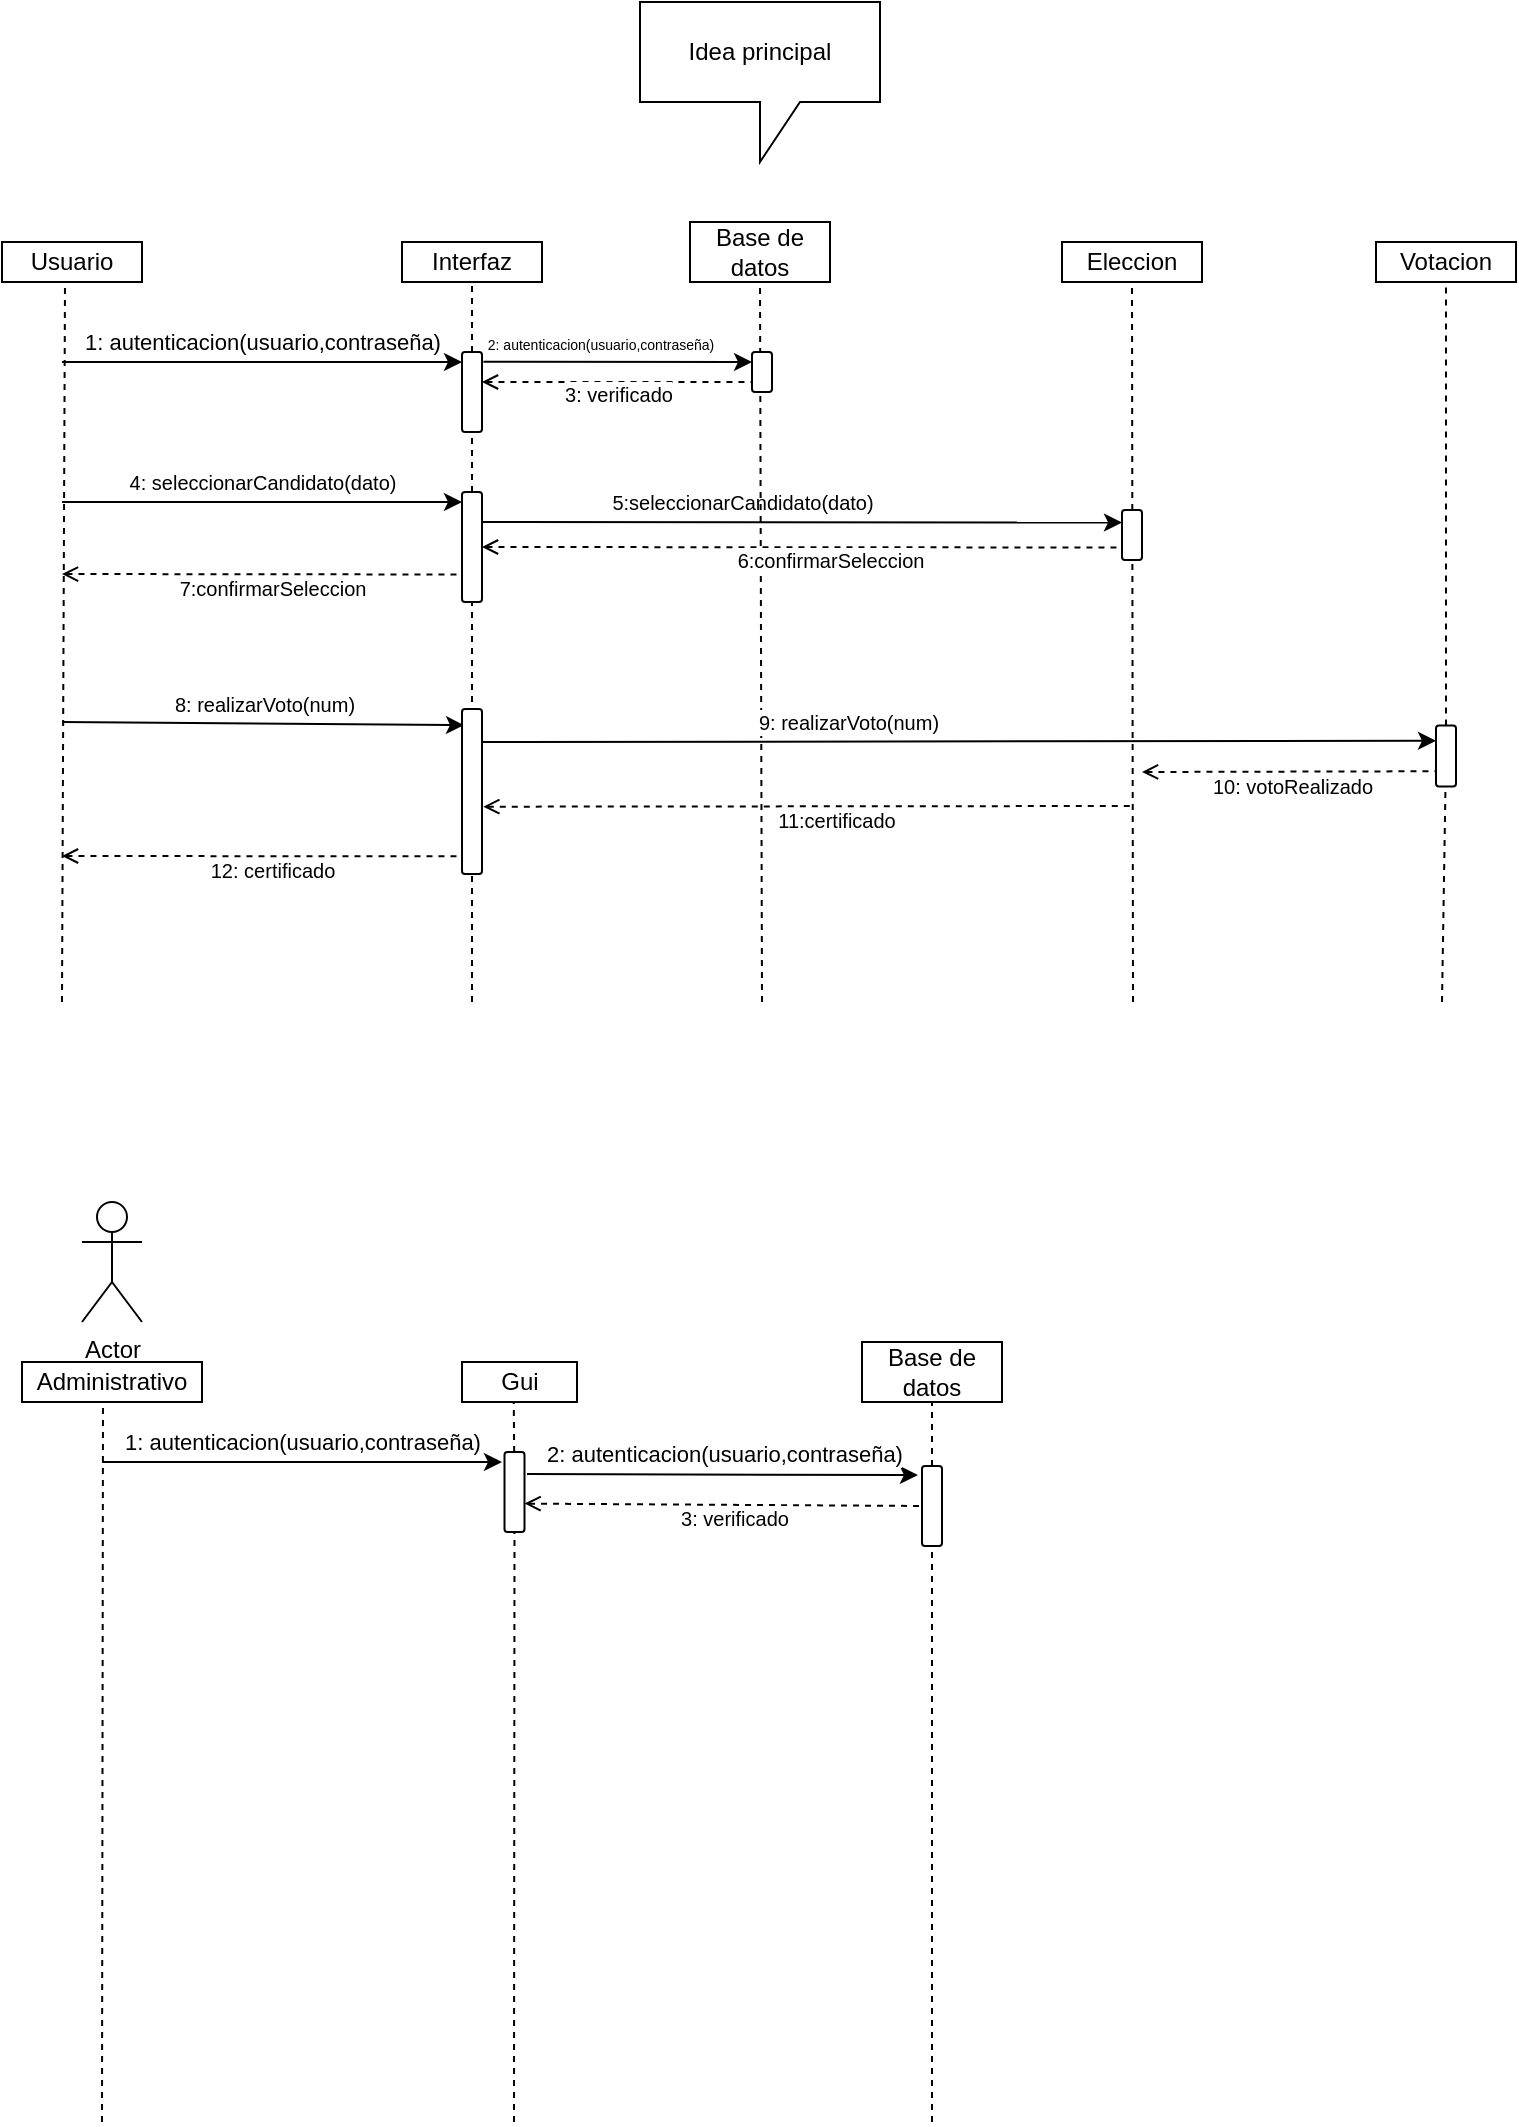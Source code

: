 <mxfile version="21.3.3" type="github">
  <diagram name="Página-1" id="lVVp2TQSh0Q2pHXrriCY">
    <mxGraphModel dx="683" dy="1533" grid="1" gridSize="10" guides="1" tooltips="1" connect="1" arrows="1" fold="1" page="1" pageScale="1" pageWidth="827" pageHeight="1169" math="0" shadow="0">
      <root>
        <mxCell id="0" />
        <mxCell id="1" parent="0" />
        <mxCell id="K4RC7GFQoaODHSmfSlVZ-1" value="Usuario" style="rounded=0;whiteSpace=wrap;html=1;" parent="1" vertex="1">
          <mxGeometry x="70" y="60" width="70" height="20" as="geometry" />
        </mxCell>
        <mxCell id="K4RC7GFQoaODHSmfSlVZ-2" value="" style="endArrow=none;dashed=1;html=1;rounded=0;entryX=0.45;entryY=1;entryDx=0;entryDy=0;entryPerimeter=0;" parent="1" target="K4RC7GFQoaODHSmfSlVZ-1" edge="1">
          <mxGeometry width="50" height="50" relative="1" as="geometry">
            <mxPoint x="100" y="440" as="sourcePoint" />
            <mxPoint x="440" y="210" as="targetPoint" />
          </mxGeometry>
        </mxCell>
        <mxCell id="K4RC7GFQoaODHSmfSlVZ-3" value="Interfaz" style="rounded=0;whiteSpace=wrap;html=1;" parent="1" vertex="1">
          <mxGeometry x="270" y="60" width="70" height="20" as="geometry" />
        </mxCell>
        <mxCell id="K4RC7GFQoaODHSmfSlVZ-4" value="" style="endArrow=none;dashed=1;html=1;rounded=0;entryX=0.5;entryY=1;entryDx=0;entryDy=0;startSize=6;" parent="1" source="K4RC7GFQoaODHSmfSlVZ-7" target="K4RC7GFQoaODHSmfSlVZ-3" edge="1">
          <mxGeometry width="50" height="50" relative="1" as="geometry">
            <mxPoint x="305" y="440" as="sourcePoint" />
            <mxPoint x="274.5" y="90" as="targetPoint" />
          </mxGeometry>
        </mxCell>
        <mxCell id="K4RC7GFQoaODHSmfSlVZ-5" value="" style="endArrow=classic;html=1;rounded=0;" parent="1" edge="1">
          <mxGeometry width="50" height="50" relative="1" as="geometry">
            <mxPoint x="100" y="120" as="sourcePoint" />
            <mxPoint x="300" y="120" as="targetPoint" />
          </mxGeometry>
        </mxCell>
        <mxCell id="K4RC7GFQoaODHSmfSlVZ-6" value="1: autenticacion(usuario,contraseña)" style="edgeLabel;html=1;align=center;verticalAlign=middle;resizable=0;points=[];" parent="K4RC7GFQoaODHSmfSlVZ-5" vertex="1" connectable="0">
          <mxGeometry x="-0.4" y="1" relative="1" as="geometry">
            <mxPoint x="40" y="-9" as="offset" />
          </mxGeometry>
        </mxCell>
        <mxCell id="K4RC7GFQoaODHSmfSlVZ-11" value="" style="endArrow=none;dashed=1;html=1;rounded=0;entryX=0;entryY=0.5;entryDx=0;entryDy=0;startSize=6;" parent="1" source="K4RC7GFQoaODHSmfSlVZ-24" target="K4RC7GFQoaODHSmfSlVZ-7" edge="1">
          <mxGeometry width="50" height="50" relative="1" as="geometry">
            <mxPoint x="305" y="440" as="sourcePoint" />
            <mxPoint x="305" y="80" as="targetPoint" />
            <Array as="points" />
          </mxGeometry>
        </mxCell>
        <mxCell id="K4RC7GFQoaODHSmfSlVZ-7" value="" style="rounded=1;whiteSpace=wrap;html=1;rotation=90;" parent="1" vertex="1">
          <mxGeometry x="285" y="130" width="40" height="10" as="geometry" />
        </mxCell>
        <mxCell id="K4RC7GFQoaODHSmfSlVZ-13" value="Base de datos" style="rounded=0;whiteSpace=wrap;html=1;" parent="1" vertex="1">
          <mxGeometry x="414" y="50" width="70" height="30" as="geometry" />
        </mxCell>
        <mxCell id="K4RC7GFQoaODHSmfSlVZ-16" value="" style="endArrow=classic;html=1;rounded=0;exitX=0.121;exitY=-0.071;exitDx=0;exitDy=0;exitPerimeter=0;entryX=0.25;entryY=1;entryDx=0;entryDy=0;" parent="1" source="K4RC7GFQoaODHSmfSlVZ-7" target="K4RC7GFQoaODHSmfSlVZ-15" edge="1">
          <mxGeometry width="50" height="50" relative="1" as="geometry">
            <mxPoint x="250" y="120" as="sourcePoint" />
            <mxPoint x="440" y="120" as="targetPoint" />
          </mxGeometry>
        </mxCell>
        <mxCell id="K4RC7GFQoaODHSmfSlVZ-17" value="&lt;font style=&quot;font-size: 7px;&quot;&gt;2: autenticacion(usuario,contraseña)&lt;/font&gt;" style="edgeLabel;html=1;align=center;verticalAlign=middle;resizable=0;points=[];" parent="K4RC7GFQoaODHSmfSlVZ-16" vertex="1" connectable="0">
          <mxGeometry x="-0.4" y="1" relative="1" as="geometry">
            <mxPoint x="18" y="-9" as="offset" />
          </mxGeometry>
        </mxCell>
        <mxCell id="K4RC7GFQoaODHSmfSlVZ-18" value="" style="endArrow=none;dashed=1;html=1;rounded=0;entryX=0.75;entryY=1;entryDx=0;entryDy=0;exitX=0.375;exitY=0;exitDx=0;exitDy=0;startArrow=open;startFill=0;exitPerimeter=0;" parent="1" source="K4RC7GFQoaODHSmfSlVZ-7" target="K4RC7GFQoaODHSmfSlVZ-15" edge="1">
          <mxGeometry width="50" height="50" relative="1" as="geometry">
            <mxPoint x="260" y="180" as="sourcePoint" />
            <mxPoint x="310" y="130" as="targetPoint" />
          </mxGeometry>
        </mxCell>
        <mxCell id="K4RC7GFQoaODHSmfSlVZ-19" value="&lt;font style=&quot;font-size: 10px;&quot;&gt;3: verificado&lt;/font&gt;" style="edgeLabel;html=1;align=center;verticalAlign=middle;resizable=0;points=[];" parent="K4RC7GFQoaODHSmfSlVZ-18" vertex="1" connectable="0">
          <mxGeometry x="0.14" y="-2" relative="1" as="geometry">
            <mxPoint x="-9" y="4" as="offset" />
          </mxGeometry>
        </mxCell>
        <mxCell id="K4RC7GFQoaODHSmfSlVZ-20" value="Eleccion" style="rounded=0;whiteSpace=wrap;html=1;" parent="1" vertex="1">
          <mxGeometry x="600" y="60" width="70" height="20" as="geometry" />
        </mxCell>
        <mxCell id="K4RC7GFQoaODHSmfSlVZ-21" value="" style="endArrow=none;dashed=1;html=1;rounded=0;entryX=0.5;entryY=1;entryDx=0;entryDy=0;startSize=6;" parent="1" target="K4RC7GFQoaODHSmfSlVZ-20" edge="1">
          <mxGeometry width="50" height="50" relative="1" as="geometry">
            <mxPoint x="635.5" y="440" as="sourcePoint" />
            <mxPoint x="634.5" y="80" as="targetPoint" />
            <Array as="points" />
          </mxGeometry>
        </mxCell>
        <mxCell id="K4RC7GFQoaODHSmfSlVZ-22" value="" style="endArrow=classic;html=1;rounded=0;" parent="1" edge="1">
          <mxGeometry width="50" height="50" relative="1" as="geometry">
            <mxPoint x="100" y="190" as="sourcePoint" />
            <mxPoint x="300" y="190" as="targetPoint" />
          </mxGeometry>
        </mxCell>
        <mxCell id="K4RC7GFQoaODHSmfSlVZ-23" value="&lt;font style=&quot;font-size: 10px;&quot;&gt;4: seleccionarCandidato(dato)&lt;/font&gt;" style="edgeLabel;html=1;align=center;verticalAlign=middle;resizable=0;points=[];" parent="K4RC7GFQoaODHSmfSlVZ-22" vertex="1" connectable="0">
          <mxGeometry x="-0.4" y="1" relative="1" as="geometry">
            <mxPoint x="40" y="-9" as="offset" />
          </mxGeometry>
        </mxCell>
        <mxCell id="K4RC7GFQoaODHSmfSlVZ-25" value="" style="endArrow=none;dashed=1;html=1;rounded=0;entryX=0;entryY=0.5;entryDx=0;entryDy=0;startSize=6;" parent="1" target="K4RC7GFQoaODHSmfSlVZ-24" edge="1">
          <mxGeometry width="50" height="50" relative="1" as="geometry">
            <mxPoint x="305" y="440" as="sourcePoint" />
            <mxPoint x="305" y="115" as="targetPoint" />
            <Array as="points" />
          </mxGeometry>
        </mxCell>
        <mxCell id="K4RC7GFQoaODHSmfSlVZ-24" value="" style="rounded=1;whiteSpace=wrap;html=1;rotation=90;" parent="1" vertex="1">
          <mxGeometry x="277.5" y="207.5" width="55" height="10" as="geometry" />
        </mxCell>
        <mxCell id="K4RC7GFQoaODHSmfSlVZ-26" value="" style="endArrow=classic;html=1;rounded=0;exitX=0.121;exitY=-0.071;exitDx=0;exitDy=0;exitPerimeter=0;entryX=0.25;entryY=1;entryDx=0;entryDy=0;" parent="1" target="K4RC7GFQoaODHSmfSlVZ-32" edge="1">
          <mxGeometry width="50" height="50" relative="1" as="geometry">
            <mxPoint x="310" y="200" as="sourcePoint" />
            <mxPoint x="630" y="200" as="targetPoint" />
          </mxGeometry>
        </mxCell>
        <mxCell id="K4RC7GFQoaODHSmfSlVZ-27" value="&lt;font style=&quot;font-size: 10px;&quot;&gt;5:seleccionarCandidato(dato)&lt;/font&gt;" style="edgeLabel;html=1;align=center;verticalAlign=middle;resizable=0;points=[];" parent="K4RC7GFQoaODHSmfSlVZ-26" vertex="1" connectable="0">
          <mxGeometry x="-0.4" y="1" relative="1" as="geometry">
            <mxPoint x="34" y="-9" as="offset" />
          </mxGeometry>
        </mxCell>
        <mxCell id="K4RC7GFQoaODHSmfSlVZ-31" value="" style="endArrow=none;dashed=1;html=1;rounded=0;startSize=6;entryX=0.5;entryY=1;entryDx=0;entryDy=0;" parent="1" target="K4RC7GFQoaODHSmfSlVZ-13" edge="1">
          <mxGeometry width="50" height="50" relative="1" as="geometry">
            <mxPoint x="450" y="440" as="sourcePoint" />
            <mxPoint x="450" y="213" as="targetPoint" />
            <Array as="points" />
          </mxGeometry>
        </mxCell>
        <mxCell id="K4RC7GFQoaODHSmfSlVZ-15" value="" style="rounded=1;whiteSpace=wrap;html=1;rotation=90;" parent="1" vertex="1">
          <mxGeometry x="440" y="120" width="20" height="10" as="geometry" />
        </mxCell>
        <mxCell id="K4RC7GFQoaODHSmfSlVZ-32" value="" style="rounded=1;whiteSpace=wrap;html=1;rotation=90;" parent="1" vertex="1">
          <mxGeometry x="622.5" y="201.5" width="25" height="10" as="geometry" />
        </mxCell>
        <mxCell id="K4RC7GFQoaODHSmfSlVZ-33" value="" style="endArrow=none;dashed=1;html=1;rounded=0;entryX=0.75;entryY=1;entryDx=0;entryDy=0;exitX=0.5;exitY=0;exitDx=0;exitDy=0;startArrow=open;startFill=0;" parent="1" source="K4RC7GFQoaODHSmfSlVZ-24" target="K4RC7GFQoaODHSmfSlVZ-32" edge="1">
          <mxGeometry width="50" height="50" relative="1" as="geometry">
            <mxPoint x="490" y="209" as="sourcePoint" />
            <mxPoint x="625" y="209" as="targetPoint" />
          </mxGeometry>
        </mxCell>
        <mxCell id="K4RC7GFQoaODHSmfSlVZ-34" value="&lt;font style=&quot;font-size: 10px;&quot;&gt;6:confirmarSeleccion&lt;/font&gt;" style="edgeLabel;html=1;align=center;verticalAlign=middle;resizable=0;points=[];" parent="K4RC7GFQoaODHSmfSlVZ-33" vertex="1" connectable="0">
          <mxGeometry x="0.14" y="-2" relative="1" as="geometry">
            <mxPoint x="-9" y="4" as="offset" />
          </mxGeometry>
        </mxCell>
        <mxCell id="K4RC7GFQoaODHSmfSlVZ-35" value="" style="endArrow=none;dashed=1;html=1;rounded=0;entryX=0.75;entryY=1;entryDx=0;entryDy=0;startArrow=open;startFill=0;" parent="1" target="K4RC7GFQoaODHSmfSlVZ-24" edge="1">
          <mxGeometry width="50" height="50" relative="1" as="geometry">
            <mxPoint x="100" y="226" as="sourcePoint" />
            <mxPoint x="290" y="230" as="targetPoint" />
          </mxGeometry>
        </mxCell>
        <mxCell id="K4RC7GFQoaODHSmfSlVZ-36" value="&lt;font style=&quot;font-size: 10px;&quot;&gt;7:confirmarSeleccion&lt;/font&gt;" style="edgeLabel;html=1;align=center;verticalAlign=middle;resizable=0;points=[];" parent="K4RC7GFQoaODHSmfSlVZ-35" vertex="1" connectable="0">
          <mxGeometry x="0.14" y="-3" relative="1" as="geometry">
            <mxPoint x="-9" y="4" as="offset" />
          </mxGeometry>
        </mxCell>
        <mxCell id="K4RC7GFQoaODHSmfSlVZ-37" value="" style="endArrow=classic;html=1;rounded=0;entryX=0.098;entryY=0.9;entryDx=0;entryDy=0;entryPerimeter=0;" parent="1" target="K4RC7GFQoaODHSmfSlVZ-40" edge="1">
          <mxGeometry width="50" height="50" relative="1" as="geometry">
            <mxPoint x="100" y="300" as="sourcePoint" />
            <mxPoint x="290" y="301" as="targetPoint" />
          </mxGeometry>
        </mxCell>
        <mxCell id="K4RC7GFQoaODHSmfSlVZ-38" value="&lt;font style=&quot;font-size: 10px;&quot;&gt;8: realizarVoto(num)&lt;/font&gt;" style="edgeLabel;html=1;align=center;verticalAlign=middle;resizable=0;points=[];" parent="K4RC7GFQoaODHSmfSlVZ-37" vertex="1" connectable="0">
          <mxGeometry x="-0.4" y="1" relative="1" as="geometry">
            <mxPoint x="40" y="-9" as="offset" />
          </mxGeometry>
        </mxCell>
        <mxCell id="K4RC7GFQoaODHSmfSlVZ-40" value="" style="rounded=1;whiteSpace=wrap;html=1;rotation=90;" parent="1" vertex="1">
          <mxGeometry x="263.75" y="329.75" width="82.5" height="10" as="geometry" />
        </mxCell>
        <mxCell id="K4RC7GFQoaODHSmfSlVZ-41" value="Votacion" style="rounded=0;whiteSpace=wrap;html=1;" parent="1" vertex="1">
          <mxGeometry x="757" y="60" width="70" height="20" as="geometry" />
        </mxCell>
        <mxCell id="K4RC7GFQoaODHSmfSlVZ-42" value="" style="endArrow=none;dashed=1;html=1;rounded=0;startSize=6;" parent="1" source="K4RC7GFQoaODHSmfSlVZ-45" target="K4RC7GFQoaODHSmfSlVZ-41" edge="1">
          <mxGeometry width="50" height="50" relative="1" as="geometry">
            <mxPoint x="790" y="440" as="sourcePoint" />
            <mxPoint x="645" y="90" as="targetPoint" />
            <Array as="points" />
          </mxGeometry>
        </mxCell>
        <mxCell id="K4RC7GFQoaODHSmfSlVZ-43" value="" style="endArrow=classic;html=1;rounded=0;exitX=0.2;exitY=0;exitDx=0;exitDy=0;entryX=0.25;entryY=1;entryDx=0;entryDy=0;exitPerimeter=0;" parent="1" source="K4RC7GFQoaODHSmfSlVZ-40" target="K4RC7GFQoaODHSmfSlVZ-45" edge="1">
          <mxGeometry width="50" height="50" relative="1" as="geometry">
            <mxPoint x="313" y="310" as="sourcePoint" />
            <mxPoint x="770" y="310" as="targetPoint" />
          </mxGeometry>
        </mxCell>
        <mxCell id="K4RC7GFQoaODHSmfSlVZ-44" value="&lt;font style=&quot;font-size: 10px;&quot;&gt;9: realizarVoto(num)&lt;/font&gt;" style="edgeLabel;html=1;align=center;verticalAlign=middle;resizable=0;points=[];" parent="K4RC7GFQoaODHSmfSlVZ-43" vertex="1" connectable="0">
          <mxGeometry x="-0.4" y="1" relative="1" as="geometry">
            <mxPoint x="40" y="-9" as="offset" />
          </mxGeometry>
        </mxCell>
        <mxCell id="K4RC7GFQoaODHSmfSlVZ-46" value="" style="endArrow=none;dashed=1;html=1;rounded=0;startSize=6;" parent="1" target="K4RC7GFQoaODHSmfSlVZ-45" edge="1">
          <mxGeometry width="50" height="50" relative="1" as="geometry">
            <mxPoint x="790" y="440" as="sourcePoint" />
            <mxPoint x="792" y="80" as="targetPoint" />
            <Array as="points" />
          </mxGeometry>
        </mxCell>
        <mxCell id="K4RC7GFQoaODHSmfSlVZ-45" value="" style="rounded=1;whiteSpace=wrap;html=1;rotation=90;" parent="1" vertex="1">
          <mxGeometry x="776.75" y="312" width="30.5" height="10" as="geometry" />
        </mxCell>
        <mxCell id="K4RC7GFQoaODHSmfSlVZ-48" value="" style="endArrow=none;dashed=1;html=1;rounded=0;entryX=0.75;entryY=1;entryDx=0;entryDy=0;startArrow=open;startFill=0;" parent="1" target="K4RC7GFQoaODHSmfSlVZ-45" edge="1">
          <mxGeometry width="50" height="50" relative="1" as="geometry">
            <mxPoint x="640" y="325" as="sourcePoint" />
            <mxPoint x="640" y="223" as="targetPoint" />
          </mxGeometry>
        </mxCell>
        <mxCell id="K4RC7GFQoaODHSmfSlVZ-49" value="&lt;font style=&quot;font-size: 10px;&quot;&gt;10: votoRealizado&lt;/font&gt;" style="edgeLabel;html=1;align=center;verticalAlign=middle;resizable=0;points=[];" parent="K4RC7GFQoaODHSmfSlVZ-48" vertex="1" connectable="0">
          <mxGeometry x="0.14" y="-2" relative="1" as="geometry">
            <mxPoint x="-9" y="5" as="offset" />
          </mxGeometry>
        </mxCell>
        <mxCell id="K4RC7GFQoaODHSmfSlVZ-50" value="" style="endArrow=none;dashed=1;html=1;rounded=0;startArrow=open;startFill=0;exitX=0.592;exitY=-0.066;exitDx=0;exitDy=0;exitPerimeter=0;" parent="1" source="K4RC7GFQoaODHSmfSlVZ-40" edge="1">
          <mxGeometry width="50" height="50" relative="1" as="geometry">
            <mxPoint x="325" y="340" as="sourcePoint" />
            <mxPoint x="635" y="342" as="targetPoint" />
          </mxGeometry>
        </mxCell>
        <mxCell id="K4RC7GFQoaODHSmfSlVZ-51" value="&lt;span style=&quot;font-size: 10px;&quot;&gt;11:certificado&lt;/span&gt;" style="edgeLabel;html=1;align=center;verticalAlign=middle;resizable=0;points=[];" parent="K4RC7GFQoaODHSmfSlVZ-50" vertex="1" connectable="0">
          <mxGeometry x="0.14" y="-2" relative="1" as="geometry">
            <mxPoint x="-9" y="5" as="offset" />
          </mxGeometry>
        </mxCell>
        <mxCell id="K4RC7GFQoaODHSmfSlVZ-52" value="" style="endArrow=none;dashed=1;html=1;rounded=0;entryX=0.893;entryY=0.969;entryDx=0;entryDy=0;startArrow=open;startFill=0;entryPerimeter=0;" parent="1" target="K4RC7GFQoaODHSmfSlVZ-40" edge="1">
          <mxGeometry width="50" height="50" relative="1" as="geometry">
            <mxPoint x="100" y="367" as="sourcePoint" />
            <mxPoint x="285" y="350" as="targetPoint" />
          </mxGeometry>
        </mxCell>
        <mxCell id="K4RC7GFQoaODHSmfSlVZ-53" value="&lt;font style=&quot;font-size: 10px;&quot;&gt;12: certificado&lt;/font&gt;" style="edgeLabel;html=1;align=center;verticalAlign=middle;resizable=0;points=[];" parent="K4RC7GFQoaODHSmfSlVZ-52" vertex="1" connectable="0">
          <mxGeometry x="0.14" y="-2" relative="1" as="geometry">
            <mxPoint x="-9" y="5" as="offset" />
          </mxGeometry>
        </mxCell>
        <mxCell id="vEYUveF9crxNE4RdPcDe-2" value="Idea principal" style="shape=callout;whiteSpace=wrap;html=1;perimeter=calloutPerimeter;" vertex="1" parent="1">
          <mxGeometry x="389" y="-60" width="120" height="80" as="geometry" />
        </mxCell>
        <mxCell id="vEYUveF9crxNE4RdPcDe-7" value="Administrativo" style="rounded=0;whiteSpace=wrap;html=1;" vertex="1" parent="1">
          <mxGeometry x="80" y="620" width="90" height="20" as="geometry" />
        </mxCell>
        <mxCell id="vEYUveF9crxNE4RdPcDe-8" value="" style="endArrow=none;dashed=1;html=1;rounded=0;entryX=0.45;entryY=1;entryDx=0;entryDy=0;entryPerimeter=0;" edge="1" parent="1" target="vEYUveF9crxNE4RdPcDe-7">
          <mxGeometry width="50" height="50" relative="1" as="geometry">
            <mxPoint x="120" y="1000" as="sourcePoint" />
            <mxPoint x="460" y="770" as="targetPoint" />
          </mxGeometry>
        </mxCell>
        <mxCell id="vEYUveF9crxNE4RdPcDe-11" value="Actor" style="shape=umlActor;verticalLabelPosition=bottom;verticalAlign=top;html=1;outlineConnect=0;" vertex="1" parent="1">
          <mxGeometry x="110" y="540" width="30" height="60" as="geometry" />
        </mxCell>
        <mxCell id="vEYUveF9crxNE4RdPcDe-17" value="Gui" style="rounded=0;whiteSpace=wrap;html=1;" vertex="1" parent="1">
          <mxGeometry x="300" y="620" width="57.5" height="20" as="geometry" />
        </mxCell>
        <mxCell id="vEYUveF9crxNE4RdPcDe-18" value="" style="endArrow=none;dashed=1;html=1;rounded=0;entryX=0.45;entryY=1;entryDx=0;entryDy=0;entryPerimeter=0;" edge="1" parent="1" target="vEYUveF9crxNE4RdPcDe-17" source="vEYUveF9crxNE4RdPcDe-21">
          <mxGeometry width="50" height="50" relative="1" as="geometry">
            <mxPoint x="325.5" y="1000" as="sourcePoint" />
            <mxPoint x="670" y="770" as="targetPoint" />
          </mxGeometry>
        </mxCell>
        <mxCell id="vEYUveF9crxNE4RdPcDe-19" value="" style="endArrow=classic;html=1;rounded=0;" edge="1" parent="1">
          <mxGeometry width="50" height="50" relative="1" as="geometry">
            <mxPoint x="120" y="670" as="sourcePoint" />
            <mxPoint x="320" y="670" as="targetPoint" />
          </mxGeometry>
        </mxCell>
        <mxCell id="vEYUveF9crxNE4RdPcDe-20" value="1: autenticacion(usuario,contraseña)" style="edgeLabel;html=1;align=center;verticalAlign=middle;resizable=0;points=[];" vertex="1" connectable="0" parent="vEYUveF9crxNE4RdPcDe-19">
          <mxGeometry x="-0.4" y="1" relative="1" as="geometry">
            <mxPoint x="40" y="-9" as="offset" />
          </mxGeometry>
        </mxCell>
        <mxCell id="vEYUveF9crxNE4RdPcDe-22" value="" style="endArrow=none;dashed=1;html=1;rounded=0;entryX=1;entryY=0.5;entryDx=0;entryDy=0;" edge="1" parent="1" target="vEYUveF9crxNE4RdPcDe-21">
          <mxGeometry width="50" height="50" relative="1" as="geometry">
            <mxPoint x="326" y="1000" as="sourcePoint" />
            <mxPoint x="335.5" y="640" as="targetPoint" />
          </mxGeometry>
        </mxCell>
        <mxCell id="vEYUveF9crxNE4RdPcDe-21" value="" style="rounded=1;whiteSpace=wrap;html=1;rotation=90;" vertex="1" parent="1">
          <mxGeometry x="306.25" y="680" width="40" height="10" as="geometry" />
        </mxCell>
        <mxCell id="vEYUveF9crxNE4RdPcDe-23" value="Base de datos" style="rounded=0;whiteSpace=wrap;html=1;" vertex="1" parent="1">
          <mxGeometry x="500" y="610" width="70" height="30" as="geometry" />
        </mxCell>
        <mxCell id="vEYUveF9crxNE4RdPcDe-24" value="" style="endArrow=none;dashed=1;html=1;rounded=0;startSize=6;entryX=0.5;entryY=1;entryDx=0;entryDy=0;" edge="1" parent="1" target="vEYUveF9crxNE4RdPcDe-23" source="vEYUveF9crxNE4RdPcDe-28">
          <mxGeometry width="50" height="50" relative="1" as="geometry">
            <mxPoint x="535" y="1000" as="sourcePoint" />
            <mxPoint x="506" y="773" as="targetPoint" />
            <Array as="points" />
          </mxGeometry>
        </mxCell>
        <mxCell id="vEYUveF9crxNE4RdPcDe-26" value="" style="endArrow=classic;html=1;rounded=0;entryX=0.113;entryY=1.205;entryDx=0;entryDy=0;entryPerimeter=0;" edge="1" parent="1" target="vEYUveF9crxNE4RdPcDe-28">
          <mxGeometry width="50" height="50" relative="1" as="geometry">
            <mxPoint x="332.5" y="676" as="sourcePoint" />
            <mxPoint x="532.5" y="676" as="targetPoint" />
          </mxGeometry>
        </mxCell>
        <mxCell id="vEYUveF9crxNE4RdPcDe-27" value="2: autenticacion(usuario,contraseña)" style="edgeLabel;html=1;align=center;verticalAlign=middle;resizable=0;points=[];" vertex="1" connectable="0" parent="vEYUveF9crxNE4RdPcDe-26">
          <mxGeometry x="-0.4" y="1" relative="1" as="geometry">
            <mxPoint x="40" y="-9" as="offset" />
          </mxGeometry>
        </mxCell>
        <mxCell id="vEYUveF9crxNE4RdPcDe-29" value="" style="endArrow=none;dashed=1;html=1;rounded=0;startSize=6;entryX=1;entryY=0.5;entryDx=0;entryDy=0;" edge="1" parent="1" target="vEYUveF9crxNE4RdPcDe-28">
          <mxGeometry width="50" height="50" relative="1" as="geometry">
            <mxPoint x="535" y="1000" as="sourcePoint" />
            <mxPoint x="535" y="640" as="targetPoint" />
            <Array as="points" />
          </mxGeometry>
        </mxCell>
        <mxCell id="vEYUveF9crxNE4RdPcDe-28" value="" style="rounded=1;whiteSpace=wrap;html=1;rotation=90;" vertex="1" parent="1">
          <mxGeometry x="515" y="687" width="40" height="10" as="geometry" />
        </mxCell>
        <mxCell id="vEYUveF9crxNE4RdPcDe-31" value="" style="endArrow=none;dashed=1;html=1;rounded=0;entryX=0.5;entryY=1;entryDx=0;entryDy=0;exitX=0.645;exitY=-0.004;exitDx=0;exitDy=0;startArrow=open;startFill=0;exitPerimeter=0;" edge="1" parent="1" source="vEYUveF9crxNE4RdPcDe-21" target="vEYUveF9crxNE4RdPcDe-28">
          <mxGeometry width="50" height="50" relative="1" as="geometry">
            <mxPoint x="332.5" y="691.76" as="sourcePoint" />
            <mxPoint x="467.5" y="691.76" as="targetPoint" />
          </mxGeometry>
        </mxCell>
        <mxCell id="vEYUveF9crxNE4RdPcDe-32" value="&lt;font style=&quot;font-size: 10px;&quot;&gt;3: verificado&lt;/font&gt;" style="edgeLabel;html=1;align=center;verticalAlign=middle;resizable=0;points=[];" vertex="1" connectable="0" parent="vEYUveF9crxNE4RdPcDe-31">
          <mxGeometry x="0.14" y="-2" relative="1" as="geometry">
            <mxPoint x="-9" y="4" as="offset" />
          </mxGeometry>
        </mxCell>
      </root>
    </mxGraphModel>
  </diagram>
</mxfile>
